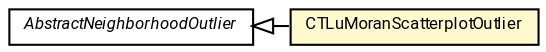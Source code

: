 #!/usr/local/bin/dot
#
# Class diagram 
# Generated by UMLGraph version R5_7_2-60-g0e99a6 (http://www.spinellis.gr/umlgraph/)
#

digraph G {
	graph [fontnames="svg"]
	edge [fontname="Roboto",fontsize=7,labelfontname="Roboto",labelfontsize=7,color="black"];
	node [fontname="Roboto",fontcolor="black",fontsize=8,shape=plaintext,margin=0,width=0,height=0];
	nodesep=0.15;
	ranksep=0.25;
	rankdir=LR;
	// de.lmu.ifi.dbs.elki.algorithm.outlier.spatial.AbstractNeighborhoodOutlier<O>
	c2253126 [label=<<table title="de.lmu.ifi.dbs.elki.algorithm.outlier.spatial.AbstractNeighborhoodOutlier" border="0" cellborder="1" cellspacing="0" cellpadding="2" href="AbstractNeighborhoodOutlier.html" target="_parent">
		<tr><td><table border="0" cellspacing="0" cellpadding="1">
		<tr><td align="center" balign="center"> <font face="Roboto"><i>AbstractNeighborhoodOutlier</i></font> </td></tr>
		</table></td></tr>
		</table>>, URL="AbstractNeighborhoodOutlier.html"];
	// de.lmu.ifi.dbs.elki.algorithm.outlier.spatial.CTLuMoranScatterplotOutlier<N>
	c2253159 [label=<<table title="de.lmu.ifi.dbs.elki.algorithm.outlier.spatial.CTLuMoranScatterplotOutlier" border="0" cellborder="1" cellspacing="0" cellpadding="2" bgcolor="lemonChiffon" href="CTLuMoranScatterplotOutlier.html" target="_parent">
		<tr><td><table border="0" cellspacing="0" cellpadding="1">
		<tr><td align="center" balign="center"> <font face="Roboto">CTLuMoranScatterplotOutlier</font> </td></tr>
		</table></td></tr>
		</table>>, URL="CTLuMoranScatterplotOutlier.html"];
	// de.lmu.ifi.dbs.elki.algorithm.outlier.spatial.CTLuMoranScatterplotOutlier<N> extends de.lmu.ifi.dbs.elki.algorithm.outlier.spatial.AbstractNeighborhoodOutlier<O>
	c2253126 -> c2253159 [arrowtail=empty,dir=back,weight=10];
}

